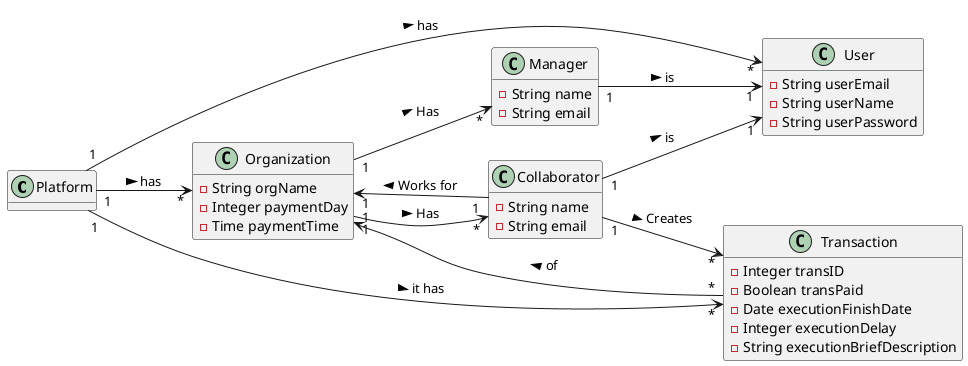 @startuml

hide methods
left to right direction


class Platform {

}

class Organization {
  -String orgName
  -Integer paymentDay
  -Time paymentTime
}

class Collaborator {
  -String name
  -String email
}

class Manager {
  -String name
  -String email
}

class User{
-String userEmail
-String userName
-String userPassword
}

class Transaction {
-Integer transID
-Boolean transPaid
-Date executionFinishDate
-Integer executionDelay
-String executionBriefDescription
}


Platform"1" --> "*" Organization : has >
Platform"1" -->"*" Transaction : it has >
Organization"1" --> "*"Collaborator : Has >
Organization"1" --> "*"Manager : Has >
Collaborator"1" --> "1" Organization : Works for >
Collaborator"1" -->"*" Transaction : Creates >
Transaction"*" -->"1" Organization : of >
Collaborator"1" -->"1" User : is  >
Manager "1" --> "1" User: is >
Platform"1" -->"*" User : has >

@enduml
